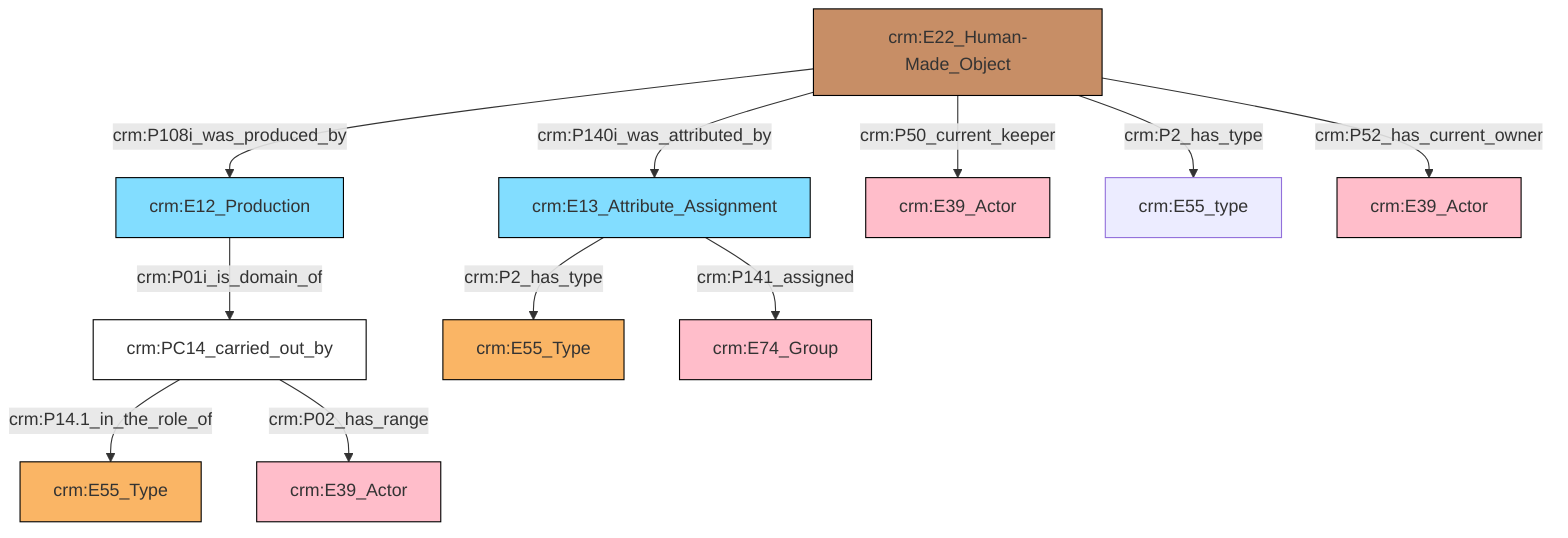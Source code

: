 flowchart TD
classDef Literal fill:#ffffff,stroke:#000000,color:;
classDef Literal_URI fill:#ffffff,stroke:#000000,color:;
classDef crm_E1_CRM_Entity fill:#ffffff,stroke:#000000,color:;
classDef crm_E1_CRM_Entity_URI fill:#ffffff,stroke:#000000,color:;
classDef crm_E2_Temporal_Entity fill:#82ddff,stroke:#000000,color:;
classDef crm_E2_Temporal_Entity_URI fill:#d2effa,stroke:#000000,color:;
classDef crm_E55_Type fill:#fab565,stroke:#000000,color:;
classDef crm_E55_Type_URI fill:#fde7ce,stroke:#000000,color:;
classDef crm_E52_Time-Span fill:#86bcc8,stroke:#000000,color:;
classDef crm_E52_Time-Span_URI fill:#dcebef,stroke:#000000,color:;
classDef crm_E41_Appellation fill:#fef3ba,stroke:#000000,color:;
classDef crm_E41_Appellation_URI fill:#fffae6,stroke:#000000,color:;
classDef crm_E53_Place fill:#94cc7d,stroke:#000000,color:;
classDef crm_E53_Place_URI fill:#e1f1da,stroke:#000000,color:;
classDef crm_E77_Persistent_Item fill:#ffffff,stroke:#000000,color:;
classDef crm_E77_Persistent_Item_URI fill:#ffffff,stroke:#000000,color:;
classDef crm_E28_Conceptual_Object fill:#fddc34,stroke:#000000,color:;
classDef crm_E28_Conceptual_Object_URI fill:#fef6cd,stroke:#000000,color:;
classDef crm_E18_Physical_Thing fill:#c78e66,stroke:#000000,color:;
classDef crm_E18_Physical_Thing_URI fill:#e3c8b5,stroke:#000000,color:;
classDef crm_E39_Actor fill:#ffbdca,stroke:#000000,color:;
classDef crm_E39_Actor_URI fill:#ffe6eb,stroke:#000000,color:;
classDef crm_E54_Dimension fill:#b8b8b8,stroke:#000000,color:;
classDef crm_E54_Dimension_URI fill:#f2f2f2,stroke:#000000,color:;
classDef crm_E92_Spacetime_Volume fill:#cc80ff,stroke:#000000,color:;
classDef crm_E92_Spacetime_Volume_URI fill:#ebccff,stroke:#000000,color:;
classDef crm_E59_Primitive_Value fill:#f0f0f0,stroke:#000000,color:;
classDef crm_E59_Primitive_Value_URI fill:#f2f2f2,stroke:#000000,color:;
classDef crm_PC0_Typed_CRM_Property fill:#ffffff,stroke:#000000,color:;
classDef crm_PC0_Typed_CRM_Property_URI fill:#ffffff,stroke:#000000,color:;
classDef Multi fill:#cccccc,stroke:#000000,color:;
classDef Multi_URI fill:#cccccc,stroke:#000000,color:;
2["crm:E22_Human-Made_Object"]:::crm_E18_Physical_Thing -->|crm:P108i_was_produced_by| 3["crm:E12_Production"]:::crm_E2_Temporal_Entity
4["crm:PC14_carried_out_by"]:::crm_PC0_Typed_CRM_Property -->|crm:P14.1_in_the_role_of| 5["crm:E55_Type"]:::crm_E55_Type
2["crm:E22_Human-Made_Object"]:::crm_E18_Physical_Thing -->|crm:P140i_was_attributed_by| 7["crm:E13_Attribute_Assignment"]:::crm_E2_Temporal_Entity
4["crm:PC14_carried_out_by"]:::crm_PC0_Typed_CRM_Property -->|crm:P02_has_range| 10["crm:E39_Actor"]:::crm_E39_Actor
7["crm:E13_Attribute_Assignment"]:::crm_E2_Temporal_Entity -->|crm:P2_has_type| 0["crm:E55_Type"]:::crm_E55_Type
2["crm:E22_Human-Made_Object"]:::crm_E18_Physical_Thing -->|crm:P50_current_keeper| 8["crm:E39_Actor"]:::crm_E39_Actor
3["crm:E12_Production"]:::crm_E2_Temporal_Entity -->|crm:P01i_is_domain_of| 4["crm:PC14_carried_out_by"]:::crm_PC0_Typed_CRM_Property
2["crm:E22_Human-Made_Object"]:::crm_E18_Physical_Thing -->|crm:P2_has_type| 12["crm:E55_type"]:::Default
7["crm:E13_Attribute_Assignment"]:::crm_E2_Temporal_Entity -->|crm:P141_assigned| 16["crm:E74_Group"]:::crm_E39_Actor
2["crm:E22_Human-Made_Object"]:::crm_E18_Physical_Thing -->|crm:P52_has_current_owner| 17["crm:E39_Actor"]:::crm_E39_Actor